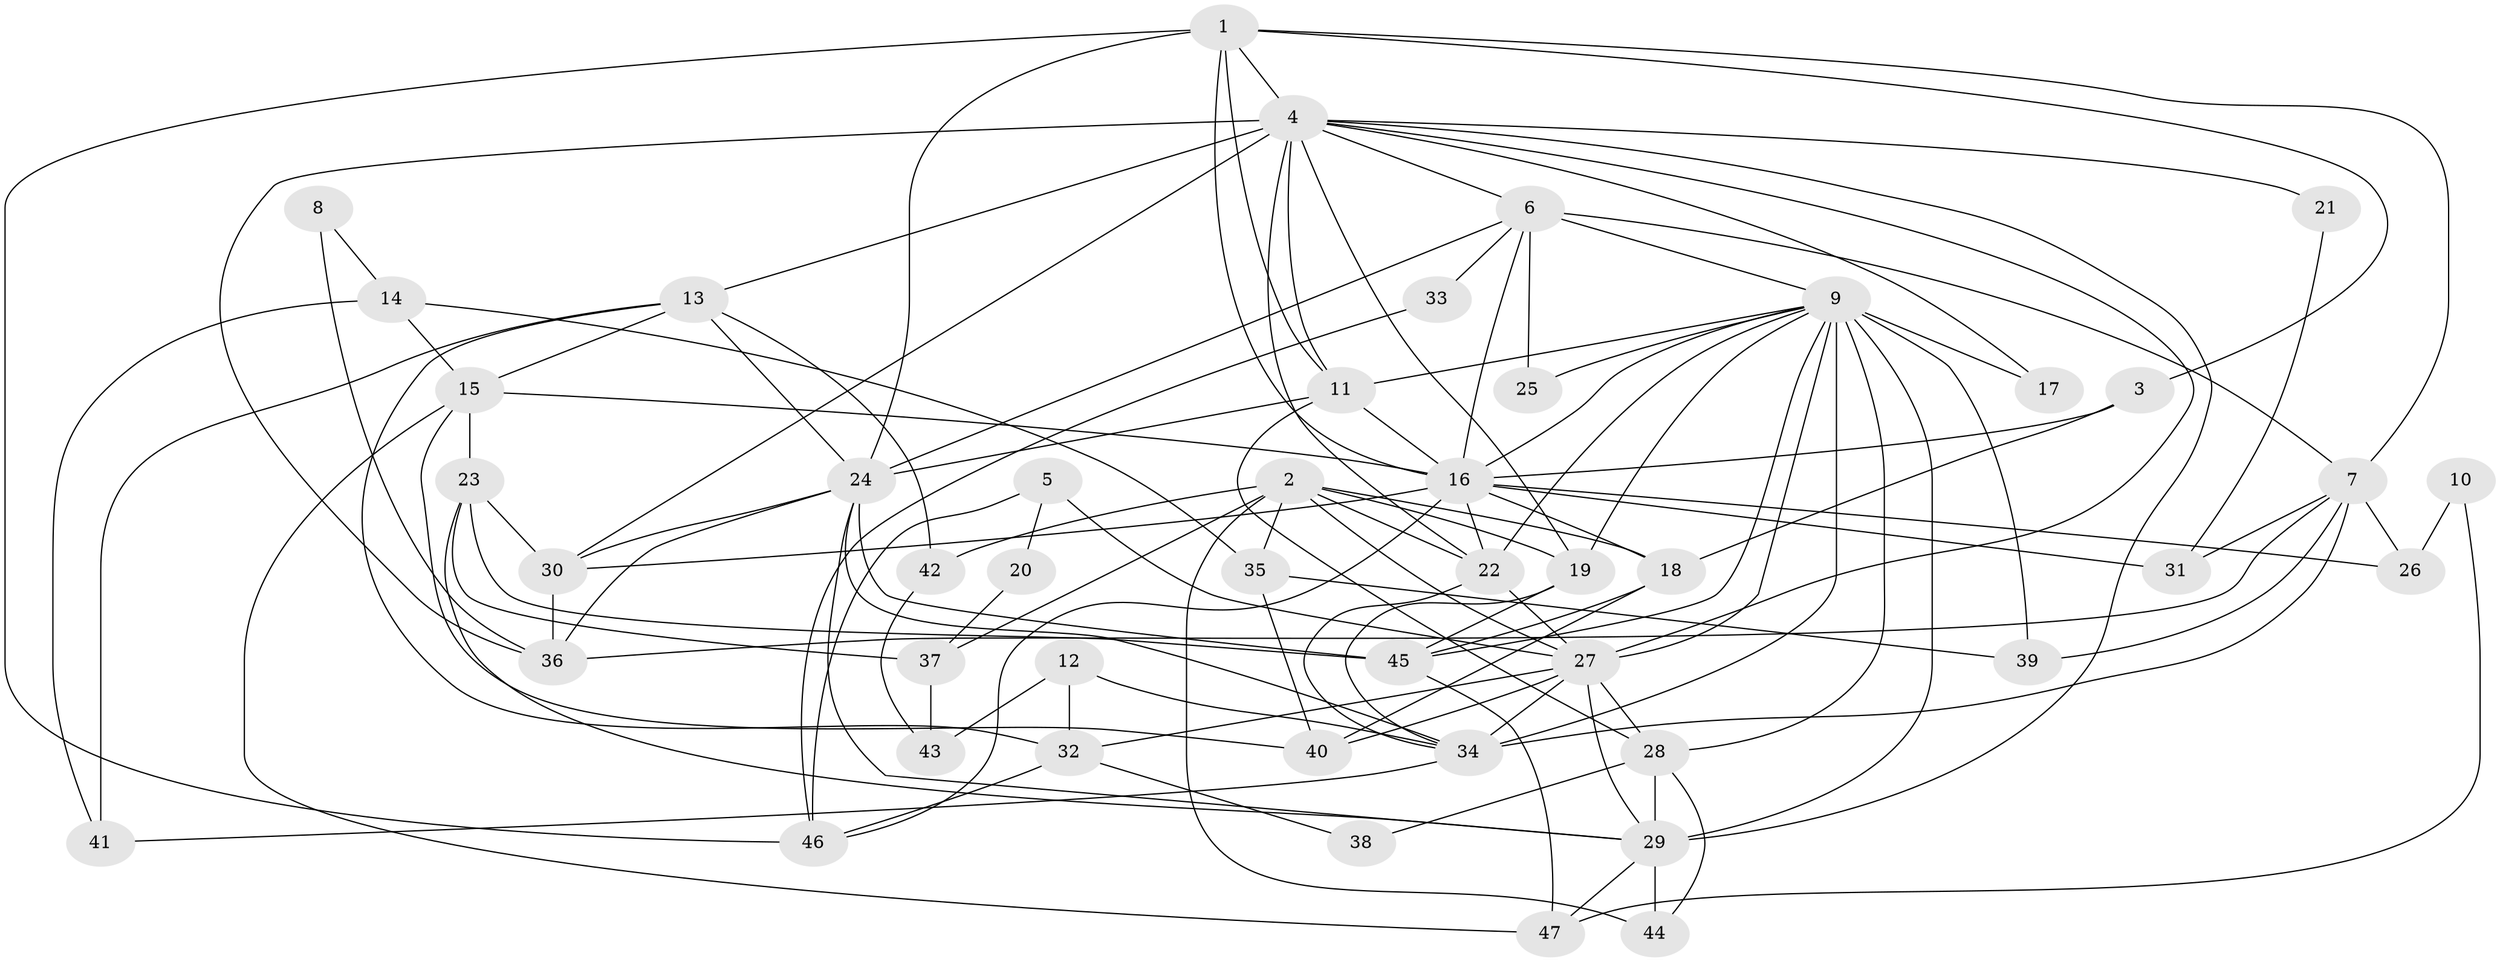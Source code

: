 // original degree distribution, {3: 0.23655913978494625, 2: 0.16129032258064516, 4: 0.26881720430107525, 5: 0.22580645161290322, 8: 0.021505376344086023, 6: 0.053763440860215055, 11: 0.010752688172043012, 7: 0.021505376344086023}
// Generated by graph-tools (version 1.1) at 2025/36/03/09/25 02:36:19]
// undirected, 47 vertices, 119 edges
graph export_dot {
graph [start="1"]
  node [color=gray90,style=filled];
  1;
  2;
  3;
  4;
  5;
  6;
  7;
  8;
  9;
  10;
  11;
  12;
  13;
  14;
  15;
  16;
  17;
  18;
  19;
  20;
  21;
  22;
  23;
  24;
  25;
  26;
  27;
  28;
  29;
  30;
  31;
  32;
  33;
  34;
  35;
  36;
  37;
  38;
  39;
  40;
  41;
  42;
  43;
  44;
  45;
  46;
  47;
  1 -- 3 [weight=1.0];
  1 -- 4 [weight=1.0];
  1 -- 7 [weight=1.0];
  1 -- 11 [weight=1.0];
  1 -- 16 [weight=1.0];
  1 -- 24 [weight=1.0];
  1 -- 46 [weight=1.0];
  2 -- 18 [weight=1.0];
  2 -- 19 [weight=1.0];
  2 -- 22 [weight=1.0];
  2 -- 27 [weight=1.0];
  2 -- 35 [weight=1.0];
  2 -- 37 [weight=1.0];
  2 -- 42 [weight=2.0];
  2 -- 44 [weight=1.0];
  3 -- 16 [weight=1.0];
  3 -- 18 [weight=1.0];
  4 -- 6 [weight=1.0];
  4 -- 11 [weight=1.0];
  4 -- 13 [weight=1.0];
  4 -- 17 [weight=1.0];
  4 -- 19 [weight=1.0];
  4 -- 21 [weight=1.0];
  4 -- 22 [weight=3.0];
  4 -- 27 [weight=1.0];
  4 -- 29 [weight=1.0];
  4 -- 30 [weight=1.0];
  4 -- 36 [weight=1.0];
  5 -- 20 [weight=1.0];
  5 -- 27 [weight=1.0];
  5 -- 46 [weight=1.0];
  6 -- 7 [weight=3.0];
  6 -- 9 [weight=1.0];
  6 -- 16 [weight=1.0];
  6 -- 24 [weight=2.0];
  6 -- 25 [weight=1.0];
  6 -- 33 [weight=1.0];
  7 -- 26 [weight=2.0];
  7 -- 31 [weight=1.0];
  7 -- 34 [weight=2.0];
  7 -- 36 [weight=1.0];
  7 -- 39 [weight=1.0];
  8 -- 14 [weight=1.0];
  8 -- 36 [weight=1.0];
  9 -- 11 [weight=1.0];
  9 -- 16 [weight=2.0];
  9 -- 17 [weight=1.0];
  9 -- 19 [weight=1.0];
  9 -- 22 [weight=1.0];
  9 -- 25 [weight=1.0];
  9 -- 27 [weight=1.0];
  9 -- 28 [weight=1.0];
  9 -- 29 [weight=5.0];
  9 -- 34 [weight=2.0];
  9 -- 39 [weight=1.0];
  9 -- 45 [weight=1.0];
  10 -- 26 [weight=1.0];
  10 -- 47 [weight=1.0];
  11 -- 16 [weight=1.0];
  11 -- 24 [weight=1.0];
  11 -- 28 [weight=2.0];
  12 -- 32 [weight=1.0];
  12 -- 34 [weight=1.0];
  12 -- 43 [weight=1.0];
  13 -- 15 [weight=1.0];
  13 -- 24 [weight=1.0];
  13 -- 32 [weight=1.0];
  13 -- 41 [weight=1.0];
  13 -- 42 [weight=1.0];
  14 -- 15 [weight=1.0];
  14 -- 35 [weight=1.0];
  14 -- 41 [weight=1.0];
  15 -- 16 [weight=2.0];
  15 -- 23 [weight=1.0];
  15 -- 40 [weight=1.0];
  15 -- 47 [weight=1.0];
  16 -- 18 [weight=1.0];
  16 -- 22 [weight=1.0];
  16 -- 26 [weight=1.0];
  16 -- 30 [weight=1.0];
  16 -- 31 [weight=1.0];
  16 -- 46 [weight=1.0];
  18 -- 40 [weight=1.0];
  18 -- 45 [weight=1.0];
  19 -- 34 [weight=1.0];
  19 -- 45 [weight=1.0];
  20 -- 37 [weight=1.0];
  21 -- 31 [weight=1.0];
  22 -- 27 [weight=1.0];
  22 -- 34 [weight=1.0];
  23 -- 29 [weight=1.0];
  23 -- 30 [weight=1.0];
  23 -- 37 [weight=1.0];
  23 -- 45 [weight=1.0];
  24 -- 29 [weight=1.0];
  24 -- 30 [weight=1.0];
  24 -- 34 [weight=1.0];
  24 -- 36 [weight=1.0];
  24 -- 45 [weight=1.0];
  27 -- 28 [weight=1.0];
  27 -- 29 [weight=1.0];
  27 -- 32 [weight=1.0];
  27 -- 34 [weight=2.0];
  27 -- 40 [weight=1.0];
  28 -- 29 [weight=1.0];
  28 -- 38 [weight=1.0];
  28 -- 44 [weight=1.0];
  29 -- 44 [weight=2.0];
  29 -- 47 [weight=1.0];
  30 -- 36 [weight=1.0];
  32 -- 38 [weight=1.0];
  32 -- 46 [weight=1.0];
  33 -- 46 [weight=1.0];
  34 -- 41 [weight=1.0];
  35 -- 39 [weight=1.0];
  35 -- 40 [weight=1.0];
  37 -- 43 [weight=1.0];
  42 -- 43 [weight=1.0];
  45 -- 47 [weight=1.0];
}
